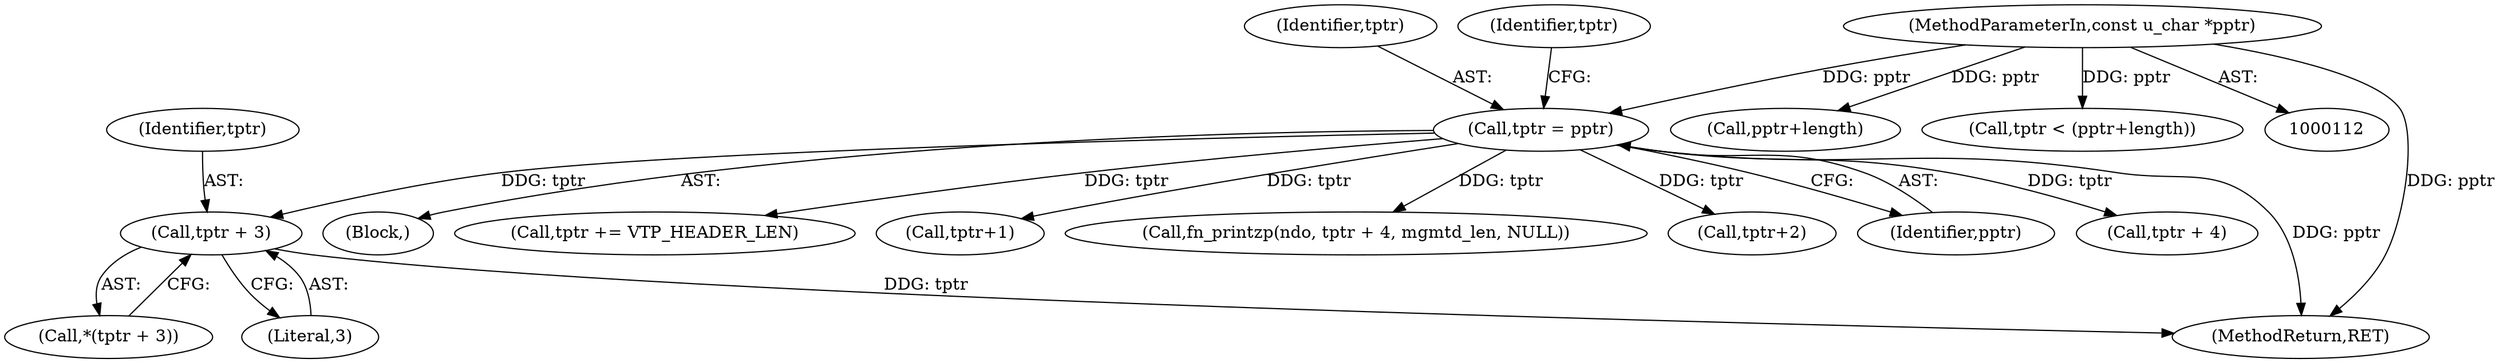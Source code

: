 digraph "0_tcpdump_ae83295915d08a854de27a88efac5dd7353e6d3f@pointer" {
"1000173" [label="(Call,tptr + 3)"];
"1000129" [label="(Call,tptr = pptr)"];
"1000114" [label="(MethodParameterIn,const u_char *pptr)"];
"1000116" [label="(Block,)"];
"1000213" [label="(Call,tptr += VTP_HEADER_LEN)"];
"1000139" [label="(Call,tptr+1)"];
"1000310" [label="(Call,pptr+length)"];
"1000192" [label="(Call,fn_printzp(ndo, tptr + 4, mgmtd_len, NULL))"];
"1000210" [label="(Call,tptr+2)"];
"1000114" [label="(MethodParameterIn,const u_char *pptr)"];
"1000173" [label="(Call,tptr + 3)"];
"1000130" [label="(Identifier,tptr)"];
"1000129" [label="(Call,tptr = pptr)"];
"1000131" [label="(Identifier,pptr)"];
"1000194" [label="(Call,tptr + 4)"];
"1000172" [label="(Call,*(tptr + 3))"];
"1000581" [label="(MethodReturn,RET)"];
"1000308" [label="(Call,tptr < (pptr+length))"];
"1000134" [label="(Identifier,tptr)"];
"1000174" [label="(Identifier,tptr)"];
"1000175" [label="(Literal,3)"];
"1000173" -> "1000172"  [label="AST: "];
"1000173" -> "1000175"  [label="CFG: "];
"1000174" -> "1000173"  [label="AST: "];
"1000175" -> "1000173"  [label="AST: "];
"1000172" -> "1000173"  [label="CFG: "];
"1000173" -> "1000581"  [label="DDG: tptr"];
"1000129" -> "1000173"  [label="DDG: tptr"];
"1000129" -> "1000116"  [label="AST: "];
"1000129" -> "1000131"  [label="CFG: "];
"1000130" -> "1000129"  [label="AST: "];
"1000131" -> "1000129"  [label="AST: "];
"1000134" -> "1000129"  [label="CFG: "];
"1000129" -> "1000581"  [label="DDG: pptr"];
"1000114" -> "1000129"  [label="DDG: pptr"];
"1000129" -> "1000139"  [label="DDG: tptr"];
"1000129" -> "1000192"  [label="DDG: tptr"];
"1000129" -> "1000194"  [label="DDG: tptr"];
"1000129" -> "1000210"  [label="DDG: tptr"];
"1000129" -> "1000213"  [label="DDG: tptr"];
"1000114" -> "1000112"  [label="AST: "];
"1000114" -> "1000581"  [label="DDG: pptr"];
"1000114" -> "1000308"  [label="DDG: pptr"];
"1000114" -> "1000310"  [label="DDG: pptr"];
}
